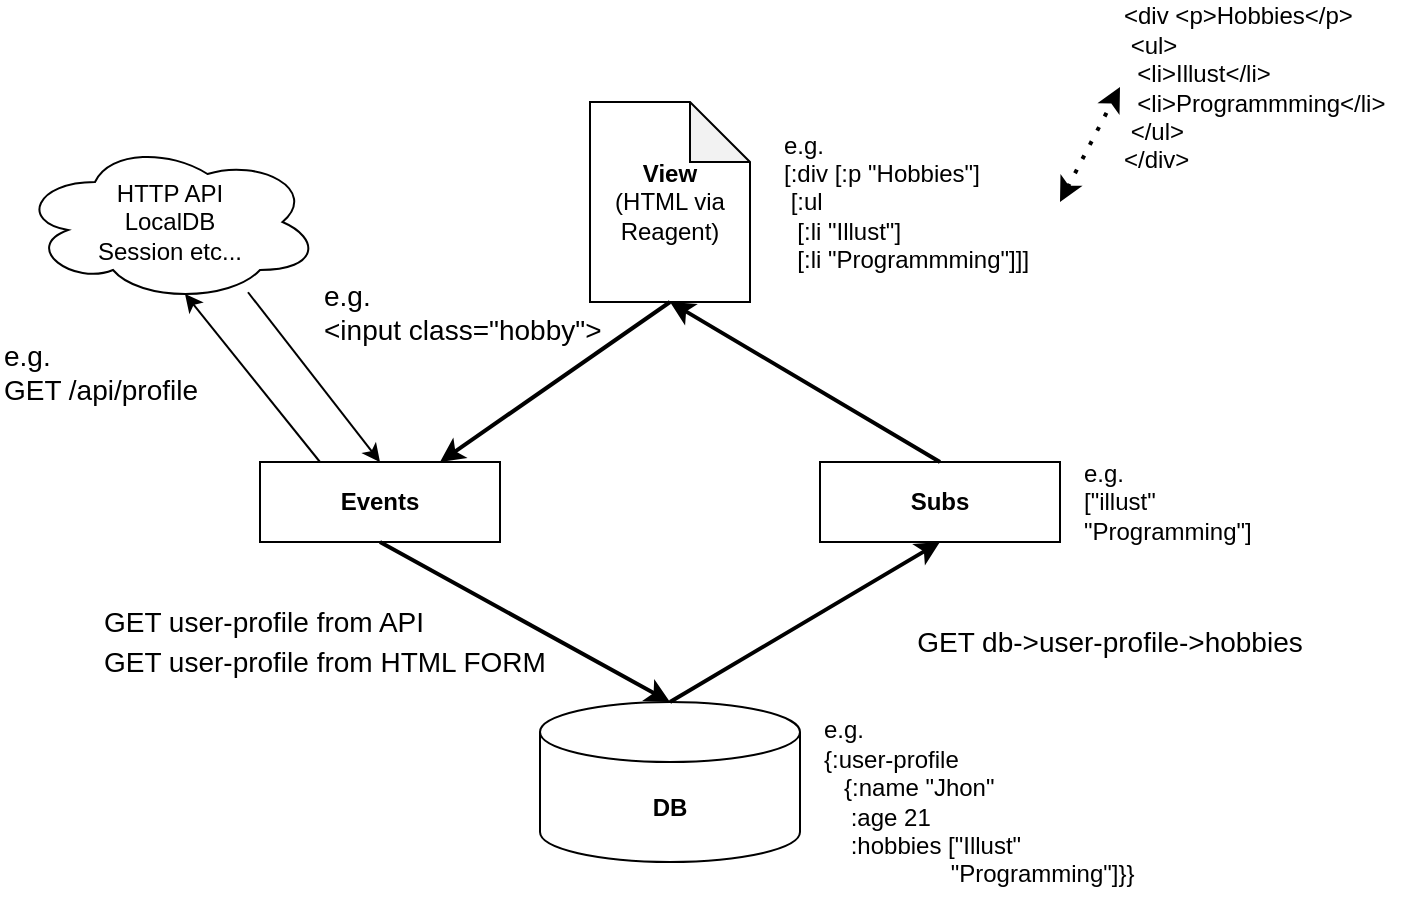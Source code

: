 <mxfile version="14.5.1" type="device"><diagram id="D-2xP9JItCRoq7spWwcI" name="Page-1"><mxGraphModel dx="1212" dy="676" grid="1" gridSize="10" guides="1" tooltips="1" connect="1" arrows="1" fold="1" page="1" pageScale="1" pageWidth="827" pageHeight="1169" math="0" shadow="0"><root><mxCell id="0"/><mxCell id="1" parent="0"/><mxCell id="UBrRHlLHy0l7taQQq2EF-1" value="&lt;b&gt;DB&lt;/b&gt;" style="shape=cylinder3;whiteSpace=wrap;html=1;boundedLbl=1;backgroundOutline=1;size=15;" vertex="1" parent="1"><mxGeometry x="340" y="400" width="130" height="80" as="geometry"/></mxCell><mxCell id="UBrRHlLHy0l7taQQq2EF-2" value="&lt;b&gt;View &lt;/b&gt;&lt;br&gt;(HTML via Reagent)" style="shape=note;whiteSpace=wrap;html=1;backgroundOutline=1;darkOpacity=0.05;" vertex="1" parent="1"><mxGeometry x="365" y="100" width="80" height="100" as="geometry"/></mxCell><mxCell id="UBrRHlLHy0l7taQQq2EF-3" value="HTTP API&lt;br&gt;LocalDB&lt;br&gt;Session etc..." style="ellipse;shape=cloud;whiteSpace=wrap;html=1;" vertex="1" parent="1"><mxGeometry x="80" y="120" width="150" height="80" as="geometry"/></mxCell><mxCell id="UBrRHlLHy0l7taQQq2EF-4" value="&lt;b&gt;Events&lt;/b&gt;" style="rounded=0;whiteSpace=wrap;html=1;" vertex="1" parent="1"><mxGeometry x="200" y="280" width="120" height="40" as="geometry"/></mxCell><mxCell id="UBrRHlLHy0l7taQQq2EF-5" value="" style="endArrow=classic;html=1;exitX=0.25;exitY=0;exitDx=0;exitDy=0;entryX=0.55;entryY=0.95;entryDx=0;entryDy=0;entryPerimeter=0;" edge="1" parent="1" source="UBrRHlLHy0l7taQQq2EF-4" target="UBrRHlLHy0l7taQQq2EF-3"><mxGeometry width="50" height="50" relative="1" as="geometry"><mxPoint x="540" y="380" as="sourcePoint"/><mxPoint x="590" y="330" as="targetPoint"/></mxGeometry></mxCell><mxCell id="UBrRHlLHy0l7taQQq2EF-6" value="" style="endArrow=classic;html=1;exitX=0.76;exitY=0.939;exitDx=0;exitDy=0;exitPerimeter=0;entryX=0.5;entryY=0;entryDx=0;entryDy=0;" edge="1" parent="1" source="UBrRHlLHy0l7taQQq2EF-3" target="UBrRHlLHy0l7taQQq2EF-4"><mxGeometry width="50" height="50" relative="1" as="geometry"><mxPoint x="540" y="380" as="sourcePoint"/><mxPoint x="590" y="330" as="targetPoint"/></mxGeometry></mxCell><mxCell id="UBrRHlLHy0l7taQQq2EF-7" value="" style="endArrow=none;html=1;exitX=0.75;exitY=0;exitDx=0;exitDy=0;entryX=0.5;entryY=1;entryDx=0;entryDy=0;entryPerimeter=0;endFill=0;startArrow=classic;startFill=1;strokeWidth=2;" edge="1" parent="1" source="UBrRHlLHy0l7taQQq2EF-4" target="UBrRHlLHy0l7taQQq2EF-2"><mxGeometry width="50" height="50" relative="1" as="geometry"><mxPoint x="540" y="380" as="sourcePoint"/><mxPoint x="590" y="330" as="targetPoint"/></mxGeometry></mxCell><mxCell id="UBrRHlLHy0l7taQQq2EF-8" value="" style="endArrow=classic;html=1;exitX=0.5;exitY=1;exitDx=0;exitDy=0;entryX=0.5;entryY=0;entryDx=0;entryDy=0;entryPerimeter=0;strokeWidth=2;" edge="1" parent="1" source="UBrRHlLHy0l7taQQq2EF-4" target="UBrRHlLHy0l7taQQq2EF-1"><mxGeometry width="50" height="50" relative="1" as="geometry"><mxPoint x="540" y="380" as="sourcePoint"/><mxPoint x="590" y="330" as="targetPoint"/></mxGeometry></mxCell><mxCell id="UBrRHlLHy0l7taQQq2EF-9" value="&lt;b&gt;Subs&lt;/b&gt;" style="rounded=0;whiteSpace=wrap;html=1;" vertex="1" parent="1"><mxGeometry x="480" y="280" width="120" height="40" as="geometry"/></mxCell><mxCell id="UBrRHlLHy0l7taQQq2EF-10" value="" style="endArrow=classic;html=1;exitX=0.5;exitY=0;exitDx=0;exitDy=0;exitPerimeter=0;entryX=0.5;entryY=1;entryDx=0;entryDy=0;strokeWidth=2;" edge="1" parent="1" source="UBrRHlLHy0l7taQQq2EF-1" target="UBrRHlLHy0l7taQQq2EF-9"><mxGeometry width="50" height="50" relative="1" as="geometry"><mxPoint x="540" y="380" as="sourcePoint"/><mxPoint x="590" y="330" as="targetPoint"/></mxGeometry></mxCell><mxCell id="UBrRHlLHy0l7taQQq2EF-11" value="" style="endArrow=classic;html=1;exitX=0.5;exitY=0;exitDx=0;exitDy=0;entryX=0.5;entryY=1;entryDx=0;entryDy=0;entryPerimeter=0;strokeWidth=2;" edge="1" parent="1" source="UBrRHlLHy0l7taQQq2EF-9" target="UBrRHlLHy0l7taQQq2EF-2"><mxGeometry width="50" height="50" relative="1" as="geometry"><mxPoint x="540" y="380" as="sourcePoint"/><mxPoint x="590" y="330" as="targetPoint"/></mxGeometry></mxCell><mxCell id="UBrRHlLHy0l7taQQq2EF-13" value="e.g.&lt;br&gt;[:div [:p &quot;Hobbies&quot;]&lt;br&gt;&amp;nbsp;[:ul&lt;br&gt;&amp;nbsp; [:li &quot;Illust&quot;]&lt;br&gt;&lt;div&gt;&lt;span&gt;&amp;nbsp; [:li &quot;Programmming&quot;]]]&lt;/span&gt;&lt;/div&gt;" style="text;html=1;strokeColor=none;fillColor=none;align=left;verticalAlign=middle;whiteSpace=wrap;rounded=0;" vertex="1" parent="1"><mxGeometry x="460" y="112.5" width="140" height="75" as="geometry"/></mxCell><mxCell id="UBrRHlLHy0l7taQQq2EF-14" value="&lt;div&gt;e.g.&lt;/div&gt;&lt;div&gt;{:user-profile&amp;nbsp;&lt;/div&gt;&lt;div&gt;&amp;nbsp; &amp;nbsp;{:name &quot;Jhon&quot;&lt;/div&gt;&lt;div&gt;&amp;nbsp; &amp;nbsp; :age 21&lt;/div&gt;&lt;div&gt;&lt;span&gt;&amp;nbsp; &amp;nbsp; :hobbies [&quot;Illust&quot;&amp;nbsp; &amp;nbsp; &amp;nbsp; &amp;nbsp; &amp;nbsp; &amp;nbsp; &amp;nbsp; &amp;nbsp; &amp;nbsp;&lt;/span&gt;&lt;br&gt;&lt;/div&gt;&lt;div&gt;&amp;nbsp; &amp;nbsp; &amp;nbsp; &amp;nbsp; &amp;nbsp; &amp;nbsp; &amp;nbsp; &amp;nbsp; &amp;nbsp; &amp;nbsp;&quot;Programming&quot;]}}&lt;/div&gt;" style="text;html=1;strokeColor=none;fillColor=none;align=left;verticalAlign=middle;whiteSpace=wrap;rounded=0;" vertex="1" parent="1"><mxGeometry x="480" y="400" width="230" height="100" as="geometry"/></mxCell><mxCell id="UBrRHlLHy0l7taQQq2EF-15" value="e.g.&lt;br&gt;[&quot;illust&quot;&lt;br&gt;&quot;Programming&quot;]" style="text;html=1;strokeColor=none;fillColor=none;align=left;verticalAlign=middle;whiteSpace=wrap;rounded=0;" vertex="1" parent="1"><mxGeometry x="610" y="280" width="110" height="40" as="geometry"/></mxCell><mxCell id="UBrRHlLHy0l7taQQq2EF-16" value="&amp;lt;div &amp;lt;p&amp;gt;Hobbies&amp;lt;/p&amp;gt;&lt;br&gt;&amp;nbsp;&amp;lt;ul&amp;gt;&lt;br&gt;&amp;nbsp; &amp;lt;li&amp;gt;Illust&amp;lt;/li&amp;gt;&lt;br&gt;&lt;div&gt;&lt;span&gt;&amp;nbsp; &amp;lt;li&amp;gt;Programmming&amp;lt;/li&amp;gt;&lt;/span&gt;&lt;/div&gt;&lt;div&gt;&lt;span&gt;&amp;nbsp;&amp;lt;/ul&amp;gt;&lt;/span&gt;&lt;/div&gt;&lt;div&gt;&lt;span&gt;&amp;lt;/div&amp;gt;&lt;/span&gt;&lt;/div&gt;" style="text;html=1;strokeColor=none;fillColor=none;align=left;verticalAlign=middle;whiteSpace=wrap;rounded=0;" vertex="1" parent="1"><mxGeometry x="630" y="50" width="140" height="85" as="geometry"/></mxCell><mxCell id="UBrRHlLHy0l7taQQq2EF-17" value="" style="endArrow=classic;dashed=1;html=1;dashPattern=1 3;strokeWidth=2;exitX=1;exitY=0.5;exitDx=0;exitDy=0;entryX=0;entryY=0.5;entryDx=0;entryDy=0;startArrow=classic;startFill=1;endFill=1;" edge="1" parent="1" source="UBrRHlLHy0l7taQQq2EF-13" target="UBrRHlLHy0l7taQQq2EF-16"><mxGeometry width="50" height="50" relative="1" as="geometry"><mxPoint x="540" y="230" as="sourcePoint"/><mxPoint x="590" y="180" as="targetPoint"/></mxGeometry></mxCell><mxCell id="UBrRHlLHy0l7taQQq2EF-20" value="GET db-&amp;gt;user-profile-&amp;gt;hobbies" style="text;html=1;strokeColor=none;fillColor=none;align=center;verticalAlign=middle;whiteSpace=wrap;rounded=0;fontSize=14;" vertex="1" parent="1"><mxGeometry x="500" y="360" width="250" height="20" as="geometry"/></mxCell><mxCell id="UBrRHlLHy0l7taQQq2EF-21" value="GET user-profile from API" style="text;html=1;strokeColor=none;fillColor=none;align=left;verticalAlign=middle;whiteSpace=wrap;rounded=0;fontSize=14;" vertex="1" parent="1"><mxGeometry x="120" y="350" width="250" height="20" as="geometry"/></mxCell><mxCell id="UBrRHlLHy0l7taQQq2EF-22" value="GET user-profile from HTML FORM" style="text;html=1;strokeColor=none;fillColor=none;align=left;verticalAlign=middle;whiteSpace=wrap;rounded=0;fontSize=14;" vertex="1" parent="1"><mxGeometry x="120" y="370" width="260" height="20" as="geometry"/></mxCell><mxCell id="UBrRHlLHy0l7taQQq2EF-23" value="e.g.&lt;br&gt;GET /api/profile" style="text;html=1;strokeColor=none;fillColor=none;align=left;verticalAlign=middle;whiteSpace=wrap;rounded=0;fontSize=14;" vertex="1" parent="1"><mxGeometry x="70" y="220" width="110" height="30" as="geometry"/></mxCell><mxCell id="UBrRHlLHy0l7taQQq2EF-24" value="e.g.&lt;br&gt;&amp;lt;input class=&quot;hobby&quot;&amp;gt;" style="text;html=1;strokeColor=none;fillColor=none;align=left;verticalAlign=middle;whiteSpace=wrap;rounded=0;fontSize=14;" vertex="1" parent="1"><mxGeometry x="230" y="190" width="150" height="30" as="geometry"/></mxCell></root></mxGraphModel></diagram></mxfile>